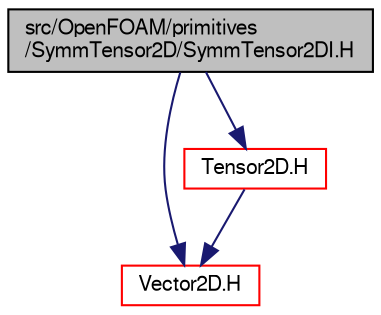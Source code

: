 digraph "src/OpenFOAM/primitives/SymmTensor2D/SymmTensor2DI.H"
{
  bgcolor="transparent";
  edge [fontname="FreeSans",fontsize="10",labelfontname="FreeSans",labelfontsize="10"];
  node [fontname="FreeSans",fontsize="10",shape=record];
  Node0 [label="src/OpenFOAM/primitives\l/SymmTensor2D/SymmTensor2DI.H",height=0.2,width=0.4,color="black", fillcolor="grey75", style="filled", fontcolor="black"];
  Node0 -> Node1 [color="midnightblue",fontsize="10",style="solid",fontname="FreeSans"];
  Node1 [label="Vector2D.H",height=0.2,width=0.4,color="red",URL="$a12851.html"];
  Node0 -> Node44 [color="midnightblue",fontsize="10",style="solid",fontname="FreeSans"];
  Node44 [label="Tensor2D.H",height=0.2,width=0.4,color="red",URL="$a12770.html"];
  Node44 -> Node1 [color="midnightblue",fontsize="10",style="solid",fontname="FreeSans"];
}
